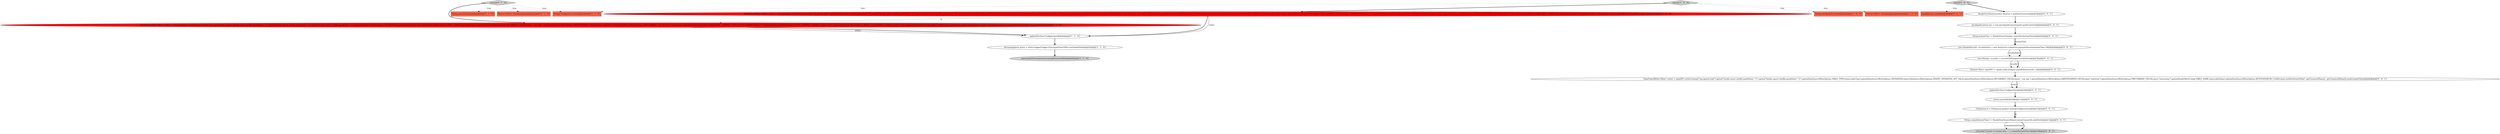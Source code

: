 digraph {
6 [style = filled, label = "updateHiveSyncConfig(writer)@@@4@@@['1', '1', '0']", fillcolor = white, shape = ellipse image = "AAA0AAABBB1BBB"];
3 [style = filled, label = "DataStreamWriter<Row> writer = streamingInput.writeStream().format(\"org.apache.hudi\").option(\"hoodie.insert.shuffle.parallelism\",\"2\").option(\"hoodie.upsert.shuffle.parallelism\",\"2\").option(\"hoodie.delete.shuffle.parallelism\",\"2\").option(DataSourceWriteOptions.OPERATION().key(),operationType).option(DataSourceWriteOptions.TABLE_TYPE().key(),tableType).option(DataSourceWriteOptions.RECORDKEY_FIELD().key(),\"_row_key\").option(DataSourceWriteOptions.PARTITIONPATH_FIELD().key(),\"partition\").option(DataSourceWriteOptions.PRECOMBINE_FIELD().key(),\"timestamp\").option(HoodieCompactionConfig.INLINE_COMPACT_NUM_DELTA_COMMITS_PROP.key(),\"1\").option(DataSourceWriteOptions.ASYNC_COMPACT_ENABLE().key(),\"true\").option(DataSourceWriteOptions.ASYNC_CLUSTERING_ENABLE().key(),\"true\").option(HoodieWriteConfig.TABLE_NAME.key(),tableName).option(\"checkpointLocation\",checkpointLocation).outputMode(OutputMode.Append())@@@3@@@['1', '0', '0']", fillcolor = red, shape = ellipse image = "AAA1AAABBB1BBB"];
4 [style = filled, label = "StreamingQuery query = writer.trigger(Trigger.ProcessingTime(500)).start(tablePath)@@@5@@@['1', '1', '0']", fillcolor = white, shape = ellipse image = "AAA0AAABBB1BBB"];
21 [style = filled, label = "updateHiveSyncConfig(writer)@@@10@@@['0', '0', '1']", fillcolor = white, shape = ellipse image = "AAA0AAABBB3BBB"];
8 [style = filled, label = "DataStreamWriter<Row> writer = streamingInput.writeStream().format(\"org.apache.hudi\").option(\"hoodie.insert.shuffle.parallelism\",\"2\").option(\"hoodie.upsert.shuffle.parallelism\",\"2\").option(\"hoodie.delete.shuffle.parallelism\",\"2\").option(DataSourceWriteOptions.OPERATION().key(),operationType).option(DataSourceWriteOptions.TABLE_TYPE().key(),tableType).option(DataSourceWriteOptions.RECORDKEY_FIELD().key(),\"_row_key\").option(DataSourceWriteOptions.PARTITIONPATH_FIELD().key(),\"partition\").option(DataSourceWriteOptions.PRECOMBINE_FIELD().key(),\"timestamp\").option(HoodieCompactionConfig.INLINE_COMPACT_NUM_DELTA_COMMITS.key(),\"1\").option(DataSourceWriteOptions.ASYNC_COMPACT_ENABLE().key(),\"true\").option(DataSourceWriteOptions.ASYNC_CLUSTERING_ENABLE().key(),\"true\").option(HoodieWriteConfig.TABLE_NAME.key(),tableName).option(\"checkpointLocation\",checkpointLocation).outputMode(OutputMode.Append())@@@3@@@['0', '1', '0']", fillcolor = red, shape = ellipse image = "AAA1AAABBB2BBB"];
18 [style = filled, label = "JavaSparkContext jssc = new JavaSparkContext(spark.sparkContext())@@@4@@@['0', '0', '1']", fillcolor = white, shape = ellipse image = "AAA0AAABBB3BBB"];
20 [style = filled, label = "List<HoodieRecord> recordsSoFar = new ArrayList<>(dataGen.generateInserts(instantTime,100))@@@6@@@['0', '0', '1']", fillcolor = white, shape = ellipse image = "AAA0AAABBB3BBB"];
19 [style = filled, label = "writer.save(tablePath)@@@11@@@['0', '0', '1']", fillcolor = white, shape = ellipse image = "AAA0AAABBB3BBB"];
11 [style = filled, label = "String operationType@@@2@@@['0', '1', '0']", fillcolor = tomato, shape = box image = "AAA0AAABBB2BBB"];
25 [style = filled, label = "String instantTime = HoodieActiveTimeline.createNewInstantTime()@@@5@@@['0', '0', '1']", fillcolor = white, shape = ellipse image = "AAA0AAABBB3BBB"];
17 [style = filled, label = "SparkSession spark@@@2@@@['0', '0', '1']", fillcolor = tomato, shape = box image = "AAA0AAABBB3BBB"];
13 [style = filled, label = "DataFrameWriter<Row> writer = inputDF1.write().format(\"org.apache.hudi\").option(\"hoodie.insert.shuffle.parallelism\",\"2\").option(\"hoodie.upsert.shuffle.parallelism\",\"2\").option(DataSourceWriteOptions.TABLE_TYPE().key(),tableType).option(DataSourceWriteOptions.OPERATION().key(),DataSourceWriteOptions.INSERT_OPERATION_OPT_VAL()).option(DataSourceWriteOptions.RECORDKEY_FIELD().key(),\"_row_key\").option(DataSourceWriteOptions.PARTITIONPATH_FIELD().key(),\"partition\").option(DataSourceWriteOptions.PRECOMBINE_FIELD().key(),\"timestamp\").option(HoodieWriteConfig.TABLE_NAME.key(),tableName).option(DataSourceWriteOptions.KEYGENERATOR_CLASS().key(),nonPartitionedTable? .getCanonicalName(): .getCanonicalName()).mode(commitType)@@@9@@@['0', '0', '1']", fillcolor = white, shape = ellipse image = "AAA0AAABBB3BBB"];
9 [style = filled, label = "stream['0', '1', '0']", fillcolor = lightgray, shape = diamond image = "AAA0AAABBB2BBB"];
2 [style = filled, label = "String checkpointLocation@@@2@@@['1', '0', '0']", fillcolor = tomato, shape = box image = "AAA0AAABBB1BBB"];
14 [style = filled, label = "LOG.info(\"Commit at instant time :\" + commitInstantTime1)@@@14@@@['0', '0', '1']", fillcolor = lightgray, shape = ellipse image = "AAA0AAABBB3BBB"];
10 [style = filled, label = "Dataset<Row> streamingInput@@@2@@@['0', '1', '0']", fillcolor = tomato, shape = box image = "AAA0AAABBB2BBB"];
7 [style = filled, label = "String checkpointLocation@@@2@@@['1', '1', '0']", fillcolor = tomato, shape = box image = "AAA0AAABBB1BBB"];
22 [style = filled, label = "Dataset<Row> inputDF1 = spark.read().json(jssc.parallelize(records1,2))@@@8@@@['0', '0', '1']", fillcolor = white, shape = ellipse image = "AAA0AAABBB3BBB"];
23 [style = filled, label = "insert['0', '0', '1']", fillcolor = lightgray, shape = diamond image = "AAA0AAABBB3BBB"];
15 [style = filled, label = "HoodieTestDataGenerator dataGen = getDataGenerate()@@@3@@@['0', '0', '1']", fillcolor = white, shape = ellipse image = "AAA0AAABBB3BBB"];
1 [style = filled, label = "query.awaitTermination(streamingDurationInMs)@@@6@@@['1', '1', '0']", fillcolor = lightgray, shape = ellipse image = "AAA0AAABBB1BBB"];
24 [style = filled, label = "List<String> records1 = recordsToStrings(recordsSoFar)@@@7@@@['0', '0', '1']", fillcolor = white, shape = ellipse image = "AAA0AAABBB3BBB"];
16 [style = filled, label = "String commitInstantTime1 = HoodieDataSourceHelpers.latestCommit(fs,tablePath)@@@13@@@['0', '0', '1']", fillcolor = white, shape = ellipse image = "AAA0AAABBB3BBB"];
0 [style = filled, label = "stream['1', '0', '0']", fillcolor = lightgray, shape = diamond image = "AAA0AAABBB1BBB"];
5 [style = filled, label = "Dataset<Row> streamingInput@@@2@@@['1', '0', '0']", fillcolor = tomato, shape = box image = "AAA0AAABBB1BBB"];
12 [style = filled, label = "FileSystem fs = FileSystem.get(jssc.hadoopConfiguration())@@@12@@@['0', '0', '1']", fillcolor = white, shape = ellipse image = "AAA0AAABBB3BBB"];
0->3 [style = bold, label=""];
24->22 [style = solid, label="records1"];
8->6 [style = solid, label="writer"];
0->5 [style = dotted, label="true"];
21->19 [style = bold, label=""];
19->12 [style = bold, label=""];
9->11 [style = dotted, label="true"];
23->15 [style = bold, label=""];
3->6 [style = bold, label=""];
8->6 [style = bold, label=""];
12->16 [style = bold, label=""];
9->8 [style = bold, label=""];
24->22 [style = bold, label=""];
15->18 [style = bold, label=""];
16->14 [style = solid, label="commitInstantTime1"];
6->4 [style = bold, label=""];
25->20 [style = bold, label=""];
13->21 [style = solid, label="writer"];
12->16 [style = solid, label="fs"];
3->6 [style = solid, label="writer"];
20->24 [style = solid, label="recordsSoFar"];
18->25 [style = bold, label=""];
3->8 [style = dashed, label="0"];
16->14 [style = bold, label=""];
25->20 [style = solid, label="instantTime"];
4->1 [style = bold, label=""];
0->2 [style = dotted, label="true"];
9->7 [style = dotted, label="true"];
20->24 [style = bold, label=""];
13->21 [style = bold, label=""];
9->10 [style = dotted, label="true"];
23->17 [style = dotted, label="true"];
22->13 [style = bold, label=""];
0->7 [style = dotted, label="true"];
}
